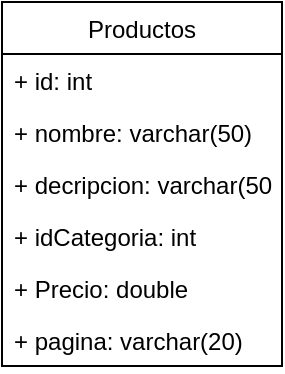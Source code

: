 <mxfile version="20.0.4" type="device"><diagram id="e4zE_fy9iQOuS7bAE7Y9" name="Page-1"><mxGraphModel dx="1108" dy="450" grid="1" gridSize="10" guides="1" tooltips="1" connect="1" arrows="1" fold="1" page="1" pageScale="1" pageWidth="827" pageHeight="1169" math="0" shadow="0"><root><mxCell id="0"/><mxCell id="1" parent="0"/><mxCell id="ipEOwXCM6pQazfPLxQiv-1" value="Productos" style="swimlane;fontStyle=0;childLayout=stackLayout;horizontal=1;startSize=26;fillColor=none;horizontalStack=0;resizeParent=1;resizeParentMax=0;resizeLast=0;collapsible=1;marginBottom=0;" vertex="1" parent="1"><mxGeometry x="170" y="150" width="140" height="182" as="geometry"/></mxCell><mxCell id="ipEOwXCM6pQazfPLxQiv-2" value="+ id: int" style="text;strokeColor=none;fillColor=none;align=left;verticalAlign=top;spacingLeft=4;spacingRight=4;overflow=hidden;rotatable=0;points=[[0,0.5],[1,0.5]];portConstraint=eastwest;" vertex="1" parent="ipEOwXCM6pQazfPLxQiv-1"><mxGeometry y="26" width="140" height="26" as="geometry"/></mxCell><mxCell id="ipEOwXCM6pQazfPLxQiv-3" value="+ nombre: varchar(50)" style="text;strokeColor=none;fillColor=none;align=left;verticalAlign=top;spacingLeft=4;spacingRight=4;overflow=hidden;rotatable=0;points=[[0,0.5],[1,0.5]];portConstraint=eastwest;" vertex="1" parent="ipEOwXCM6pQazfPLxQiv-1"><mxGeometry y="52" width="140" height="26" as="geometry"/></mxCell><mxCell id="ipEOwXCM6pQazfPLxQiv-6" value="+ decripcion: varchar(50)" style="text;strokeColor=none;fillColor=none;align=left;verticalAlign=top;spacingLeft=4;spacingRight=4;overflow=hidden;rotatable=0;points=[[0,0.5],[1,0.5]];portConstraint=eastwest;" vertex="1" parent="ipEOwXCM6pQazfPLxQiv-1"><mxGeometry y="78" width="140" height="26" as="geometry"/></mxCell><mxCell id="ipEOwXCM6pQazfPLxQiv-4" value="+ idCategoria: int" style="text;strokeColor=none;fillColor=none;align=left;verticalAlign=top;spacingLeft=4;spacingRight=4;overflow=hidden;rotatable=0;points=[[0,0.5],[1,0.5]];portConstraint=eastwest;" vertex="1" parent="ipEOwXCM6pQazfPLxQiv-1"><mxGeometry y="104" width="140" height="26" as="geometry"/></mxCell><mxCell id="ipEOwXCM6pQazfPLxQiv-5" value="+ Precio: double" style="text;strokeColor=none;fillColor=none;align=left;verticalAlign=top;spacingLeft=4;spacingRight=4;overflow=hidden;rotatable=0;points=[[0,0.5],[1,0.5]];portConstraint=eastwest;" vertex="1" parent="ipEOwXCM6pQazfPLxQiv-1"><mxGeometry y="130" width="140" height="26" as="geometry"/></mxCell><mxCell id="ipEOwXCM6pQazfPLxQiv-7" value="+ pagina: varchar(20)" style="text;strokeColor=none;fillColor=none;align=left;verticalAlign=top;spacingLeft=4;spacingRight=4;overflow=hidden;rotatable=0;points=[[0,0.5],[1,0.5]];portConstraint=eastwest;" vertex="1" parent="ipEOwXCM6pQazfPLxQiv-1"><mxGeometry y="156" width="140" height="26" as="geometry"/></mxCell></root></mxGraphModel></diagram></mxfile>